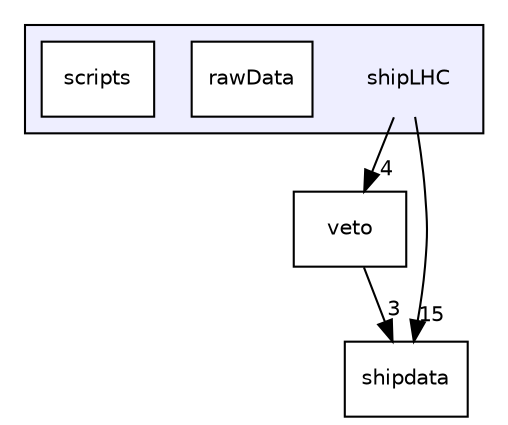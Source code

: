 digraph "shipLHC" {
  compound=true
  node [ fontsize="10", fontname="Helvetica"];
  edge [ labelfontsize="10", labelfontname="Helvetica"];
  subgraph clusterdir_2816adeb6e7b93146cc0980bde45ae79 {
    graph [ bgcolor="#eeeeff", pencolor="black", label="" URL="dir_2816adeb6e7b93146cc0980bde45ae79.html"];
    dir_2816adeb6e7b93146cc0980bde45ae79 [shape=plaintext label="shipLHC"];
    dir_7ae11a12db432e85d99b9dc6c214e46e [shape=box label="rawData" color="black" fillcolor="white" style="filled" URL="dir_7ae11a12db432e85d99b9dc6c214e46e.html"];
    dir_689ed8b08a7631fea49f5efd0ffc8d5e [shape=box label="scripts" color="black" fillcolor="white" style="filled" URL="dir_689ed8b08a7631fea49f5efd0ffc8d5e.html"];
  }
  dir_fe24cdf4a9f9ffbe8e86d90b3d49ea5b [shape=box label="veto" URL="dir_fe24cdf4a9f9ffbe8e86d90b3d49ea5b.html"];
  dir_d32c3015c3e8f785dc4289736c132c3d [shape=box label="shipdata" URL="dir_d32c3015c3e8f785dc4289736c132c3d.html"];
  dir_2816adeb6e7b93146cc0980bde45ae79->dir_fe24cdf4a9f9ffbe8e86d90b3d49ea5b [headlabel="4", labeldistance=1.5 headhref="dir_000014_000020.html"];
  dir_2816adeb6e7b93146cc0980bde45ae79->dir_d32c3015c3e8f785dc4289736c132c3d [headlabel="15", labeldistance=1.5 headhref="dir_000014_000012.html"];
  dir_fe24cdf4a9f9ffbe8e86d90b3d49ea5b->dir_d32c3015c3e8f785dc4289736c132c3d [headlabel="3", labeldistance=1.5 headhref="dir_000020_000012.html"];
}
